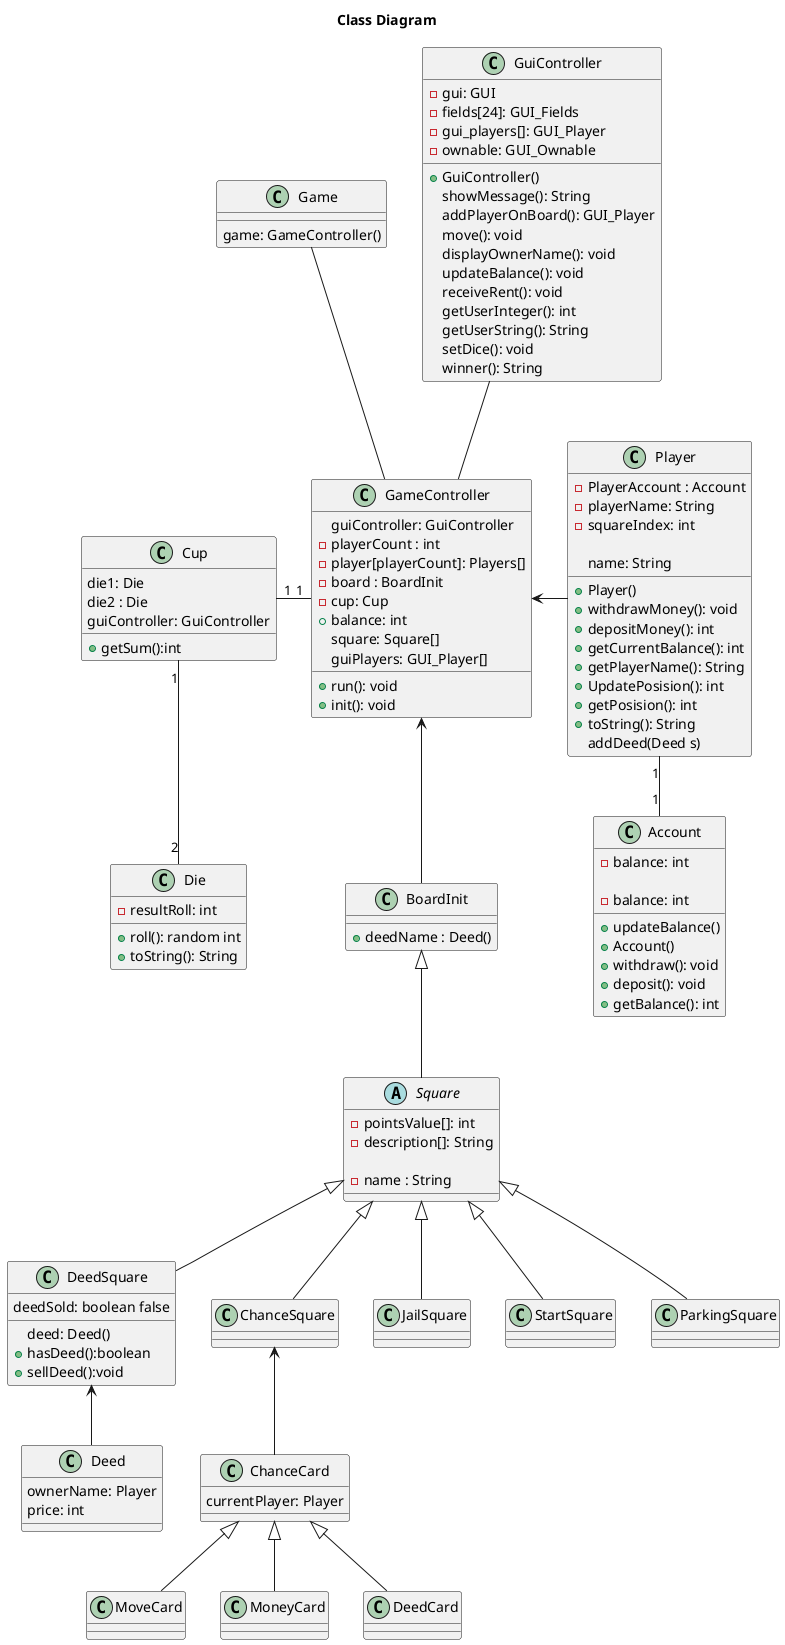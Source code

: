 @startuml

title Class Diagram

class Game{
game: GameController()
}


class Cup{
die1: Die
die2 : Die
guiController: GuiController
+getSum():int
}

class Die {
-resultRoll: int

+roll(): random int
+toString(): String
}

class GameController {
guiController: GuiController
-playerCount : int
-player[playerCount]: Players[]
-board : BoardInit
-cup: Cup
+balance: int
square: Square[]
guiPlayers: GUI_Player[]

+run(): void
+init(): void

}

class Player{
-PlayerAccount : Account
-playerName: String
-squareIndex: int
+Player()
+withdrawMoney(): void
+depositMoney(): int
+getCurrentBalance(): int
+getPlayerName(): String
+UpdatePosision(): int
+getPosision(): int
+toString(): String

}

class Account{
-balance: int
+updateBalance()

}

class Square {
-pointsValue[]: int
-description[]: String

}

class BoardInit {
+deedName : Deed()

}

abstract class Square {
- name : String
}

class DeedSquare {
deed: Deed()
deedSold: boolean false
+hasDeed():boolean
+sellDeed():void

}

class Deed {
ownerName: Player
price: int

}

class Player {
name: String
addDeed(Deed s)

}

class Account {
-balance: int
+Account()
+withdraw(): void
+deposit(): void
+getBalance(): int

}

class ChanceSquare {}

class ChanceCard {}

class JailSquare {}

class StartSquare {}

class ParkingSquare {}

class GuiController{
-gui: GUI
-fields[24]: GUI_Fields
-gui_players[]: GUI_Player
-ownable: GUI_Ownable
+GuiController()
showMessage(): String
addPlayerOnBoard(): GUI_Player
move(): void
displayOwnerName(): void
updateBalance(): void
receiveRent(): void
getUserInteger(): int
getUserString(): String
setDice(): void
winner(): String
}

class ChanceCard {
currentPlayer: Player

}

class MoveCard {

}

GameController -up- Game

GuiController -down- GameController

GameController <-down- BoardInit

BoardInit <|-down- Square

Square <|-down- DeedSquare

DeedSquare <-down- Deed

Square  <|-down- ChanceSquare

ChanceSquare <-down- ChanceCard

Square  <|-down- JailSquare

Square  <|-down- StartSquare

Square  <|-down- ParkingSquare

ChanceCard <|-down- MoveCard

ChanceCard <|-down- MoneyCard

ChanceCard <|-down- DeedCard



GameController <-right- Player

GameController "1" -left- "1" Cup




Cup "1" -down- "2" Die

Player "1" -down- "1" Account

@enduml


